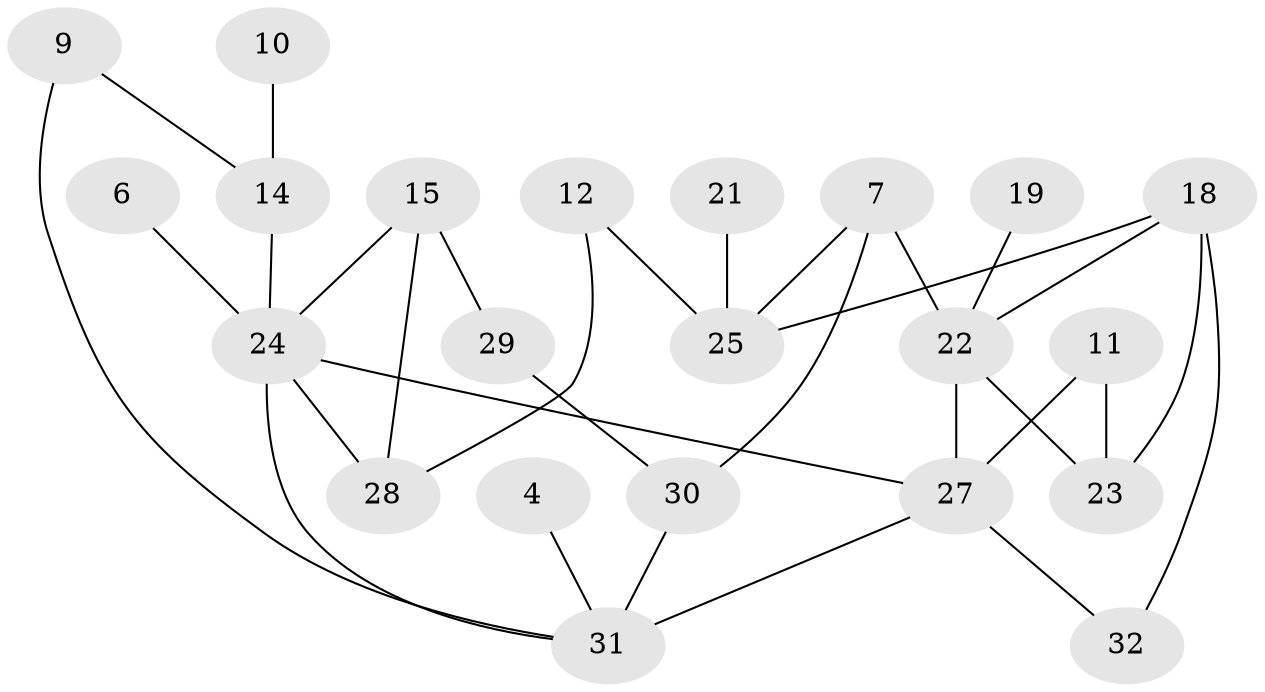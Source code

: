 // original degree distribution, {0: 0.14285714285714285, 3: 0.15873015873015872, 1: 0.2222222222222222, 2: 0.30158730158730157, 4: 0.1746031746031746}
// Generated by graph-tools (version 1.1) at 2025/49/03/09/25 03:49:10]
// undirected, 22 vertices, 31 edges
graph export_dot {
graph [start="1"]
  node [color=gray90,style=filled];
  4;
  6;
  7;
  9;
  10;
  11;
  12;
  14;
  15;
  18;
  19;
  21;
  22;
  23;
  24;
  25;
  27;
  28;
  29;
  30;
  31;
  32;
  4 -- 31 [weight=1.0];
  6 -- 24 [weight=1.0];
  7 -- 22 [weight=1.0];
  7 -- 25 [weight=1.0];
  7 -- 30 [weight=1.0];
  9 -- 14 [weight=1.0];
  9 -- 31 [weight=1.0];
  10 -- 14 [weight=1.0];
  11 -- 23 [weight=1.0];
  11 -- 27 [weight=1.0];
  12 -- 25 [weight=1.0];
  12 -- 28 [weight=1.0];
  14 -- 24 [weight=1.0];
  15 -- 24 [weight=1.0];
  15 -- 28 [weight=1.0];
  15 -- 29 [weight=1.0];
  18 -- 22 [weight=1.0];
  18 -- 23 [weight=1.0];
  18 -- 25 [weight=1.0];
  18 -- 32 [weight=1.0];
  19 -- 22 [weight=1.0];
  21 -- 25 [weight=1.0];
  22 -- 23 [weight=1.0];
  22 -- 27 [weight=1.0];
  24 -- 27 [weight=1.0];
  24 -- 28 [weight=1.0];
  24 -- 31 [weight=1.0];
  27 -- 31 [weight=1.0];
  27 -- 32 [weight=1.0];
  29 -- 30 [weight=1.0];
  30 -- 31 [weight=2.0];
}
